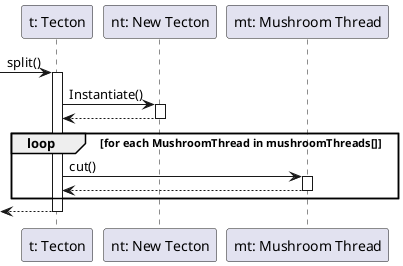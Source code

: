 @startuml split_sequence

participant "t: Tecton" as tecton
participant "nt: New Tecton" as newtecton
participant "mt: Mushroom Thread" as thread

-> tecton: split()
activate tecton

tecton -> newtecton: Instantiate()
activate newtecton

newtecton --> tecton
deactivate newtecton

loop for each MushroomThread in mushroomThreads[]

tecton -> thread: cut()
activate thread

thread --> tecton
deactivate thread

end

<-- tecton
deactivate tecton

@enduml